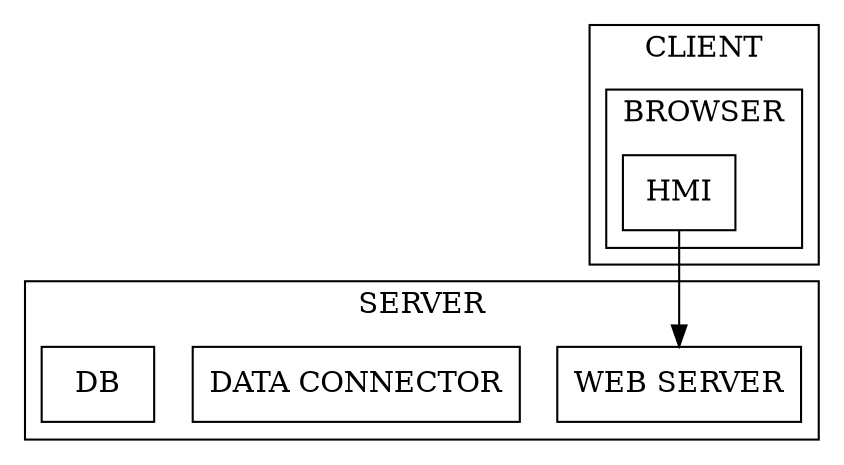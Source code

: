 digraph Component {

  node [shape=record];

  subgraph cluster_client {
    label = "CLIENT";
    subgraph cluster_browser {
      label = "BROWSER";
      nd_1 [label = "HMI"];
    }
  }

  subgraph cluster_server {
    label = "SERVER";
    {
      rank=same 
      nd_2 [label = "WEB SERVER"];
      nd_3 [label = "DATA CONNECTOR"];
      nd_4 [label = "DB"];
    }
  }
  nd_1 -> nd_2;
}
